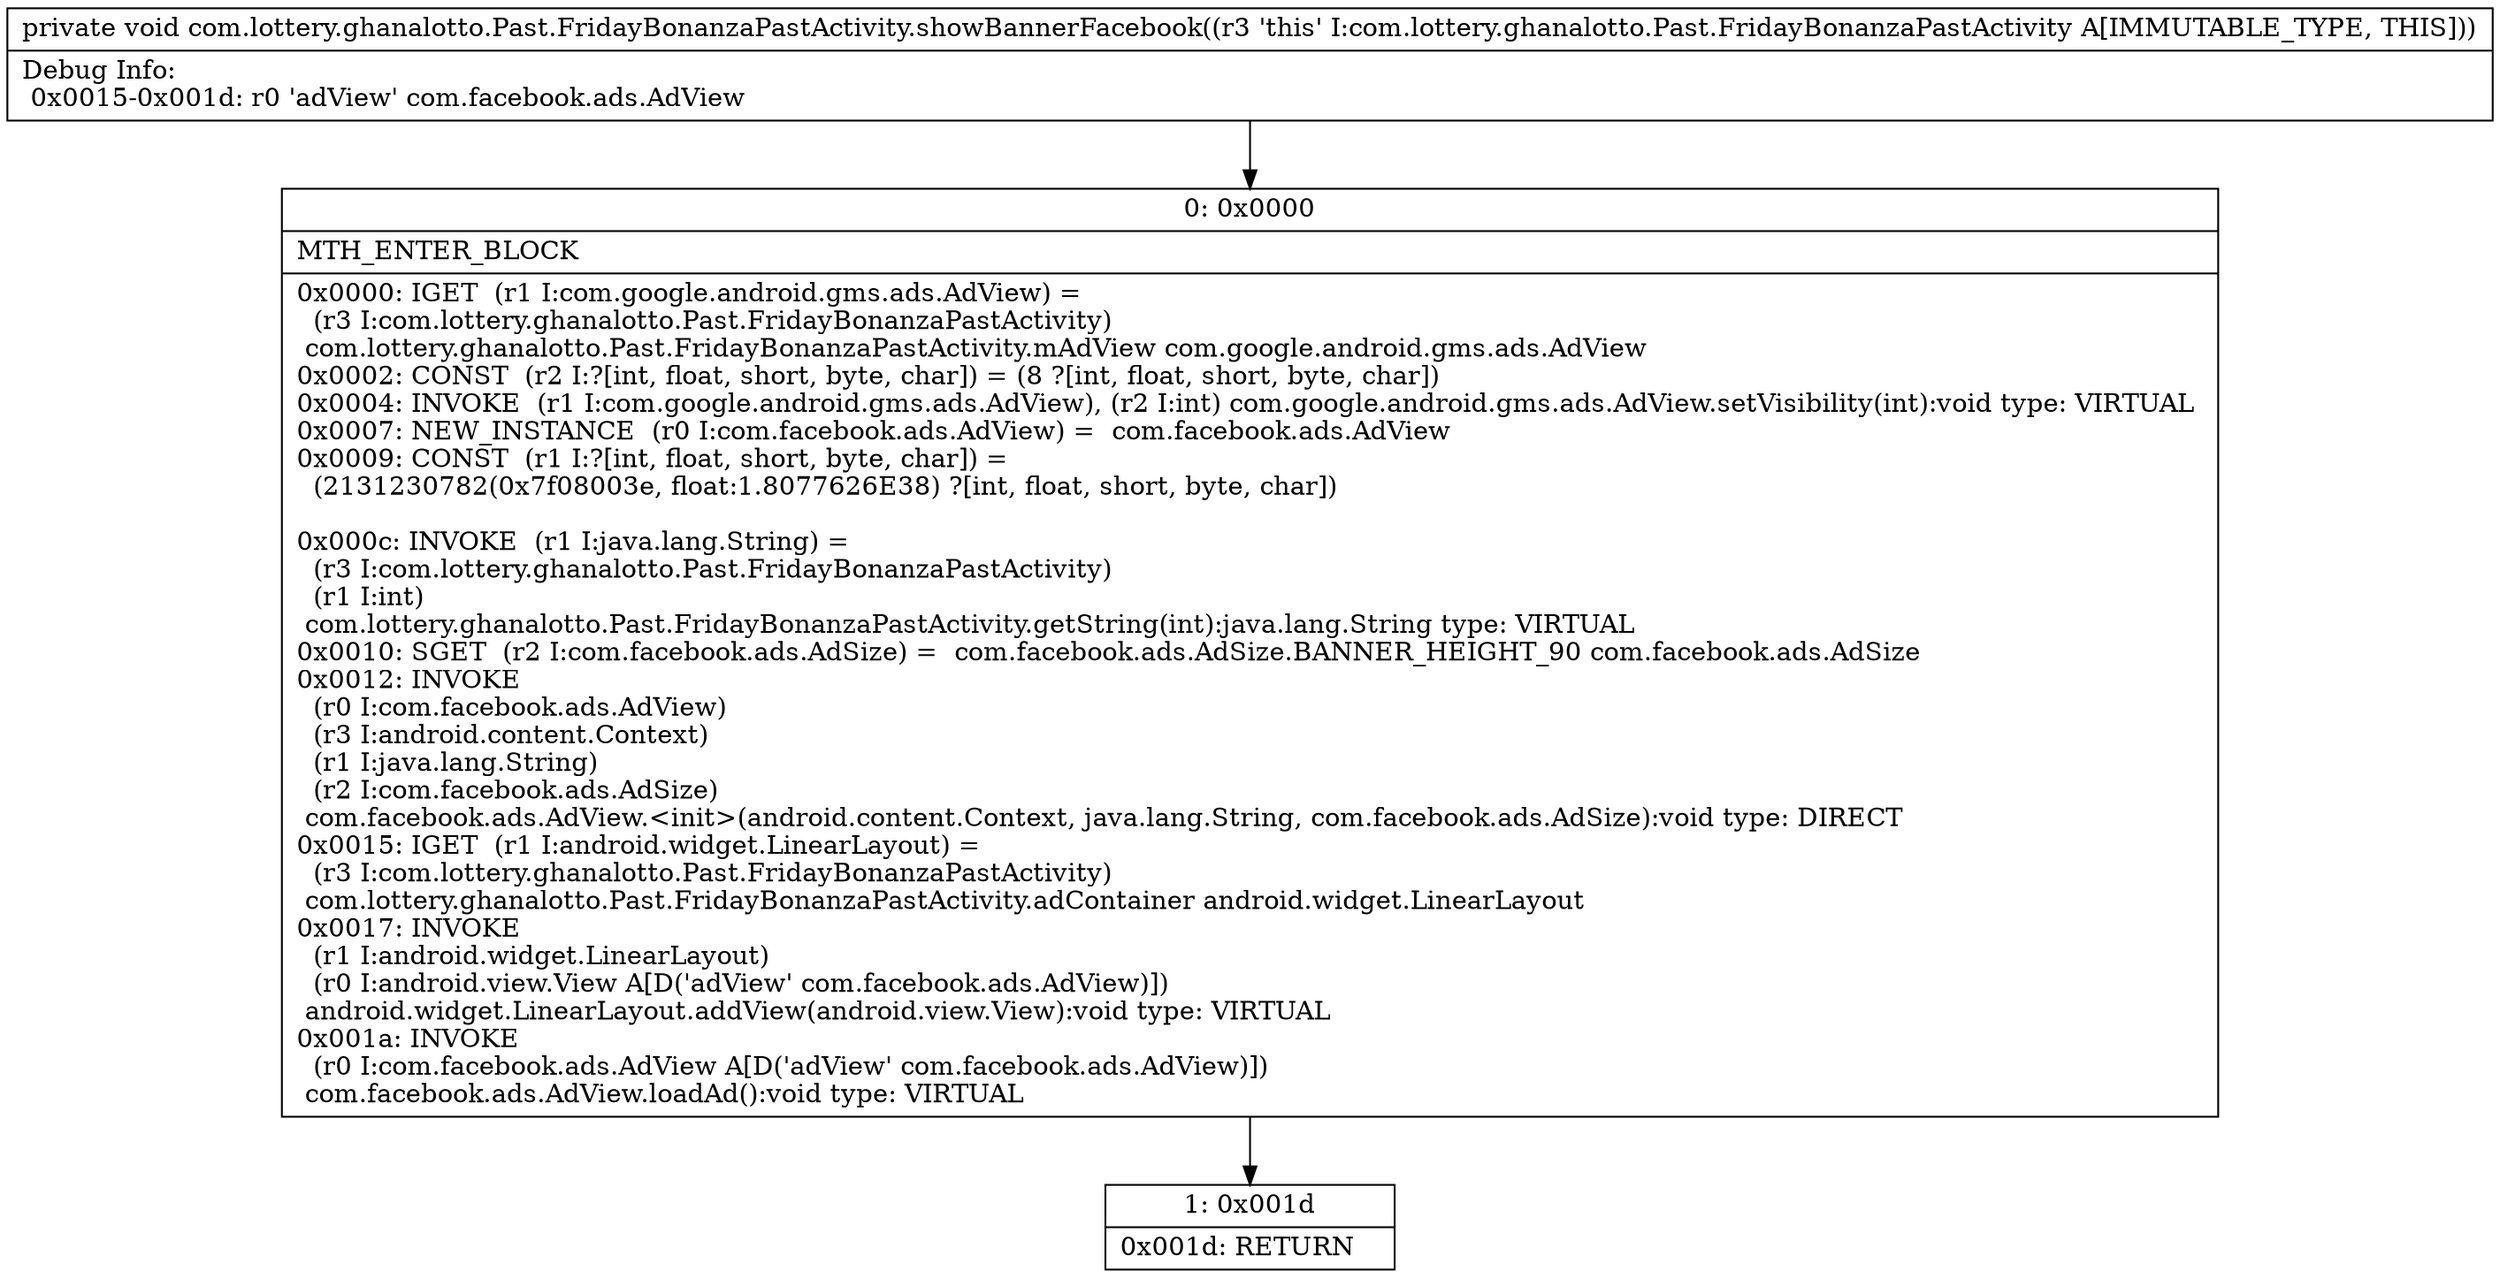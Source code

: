 digraph "CFG forcom.lottery.ghanalotto.Past.FridayBonanzaPastActivity.showBannerFacebook()V" {
Node_0 [shape=record,label="{0\:\ 0x0000|MTH_ENTER_BLOCK\l|0x0000: IGET  (r1 I:com.google.android.gms.ads.AdView) = \l  (r3 I:com.lottery.ghanalotto.Past.FridayBonanzaPastActivity)\l com.lottery.ghanalotto.Past.FridayBonanzaPastActivity.mAdView com.google.android.gms.ads.AdView \l0x0002: CONST  (r2 I:?[int, float, short, byte, char]) = (8 ?[int, float, short, byte, char]) \l0x0004: INVOKE  (r1 I:com.google.android.gms.ads.AdView), (r2 I:int) com.google.android.gms.ads.AdView.setVisibility(int):void type: VIRTUAL \l0x0007: NEW_INSTANCE  (r0 I:com.facebook.ads.AdView) =  com.facebook.ads.AdView \l0x0009: CONST  (r1 I:?[int, float, short, byte, char]) = \l  (2131230782(0x7f08003e, float:1.8077626E38) ?[int, float, short, byte, char])\l \l0x000c: INVOKE  (r1 I:java.lang.String) = \l  (r3 I:com.lottery.ghanalotto.Past.FridayBonanzaPastActivity)\l  (r1 I:int)\l com.lottery.ghanalotto.Past.FridayBonanzaPastActivity.getString(int):java.lang.String type: VIRTUAL \l0x0010: SGET  (r2 I:com.facebook.ads.AdSize) =  com.facebook.ads.AdSize.BANNER_HEIGHT_90 com.facebook.ads.AdSize \l0x0012: INVOKE  \l  (r0 I:com.facebook.ads.AdView)\l  (r3 I:android.content.Context)\l  (r1 I:java.lang.String)\l  (r2 I:com.facebook.ads.AdSize)\l com.facebook.ads.AdView.\<init\>(android.content.Context, java.lang.String, com.facebook.ads.AdSize):void type: DIRECT \l0x0015: IGET  (r1 I:android.widget.LinearLayout) = \l  (r3 I:com.lottery.ghanalotto.Past.FridayBonanzaPastActivity)\l com.lottery.ghanalotto.Past.FridayBonanzaPastActivity.adContainer android.widget.LinearLayout \l0x0017: INVOKE  \l  (r1 I:android.widget.LinearLayout)\l  (r0 I:android.view.View A[D('adView' com.facebook.ads.AdView)])\l android.widget.LinearLayout.addView(android.view.View):void type: VIRTUAL \l0x001a: INVOKE  \l  (r0 I:com.facebook.ads.AdView A[D('adView' com.facebook.ads.AdView)])\l com.facebook.ads.AdView.loadAd():void type: VIRTUAL \l}"];
Node_1 [shape=record,label="{1\:\ 0x001d|0x001d: RETURN   \l}"];
MethodNode[shape=record,label="{private void com.lottery.ghanalotto.Past.FridayBonanzaPastActivity.showBannerFacebook((r3 'this' I:com.lottery.ghanalotto.Past.FridayBonanzaPastActivity A[IMMUTABLE_TYPE, THIS]))  | Debug Info:\l  0x0015\-0x001d: r0 'adView' com.facebook.ads.AdView\l}"];
MethodNode -> Node_0;
Node_0 -> Node_1;
}

